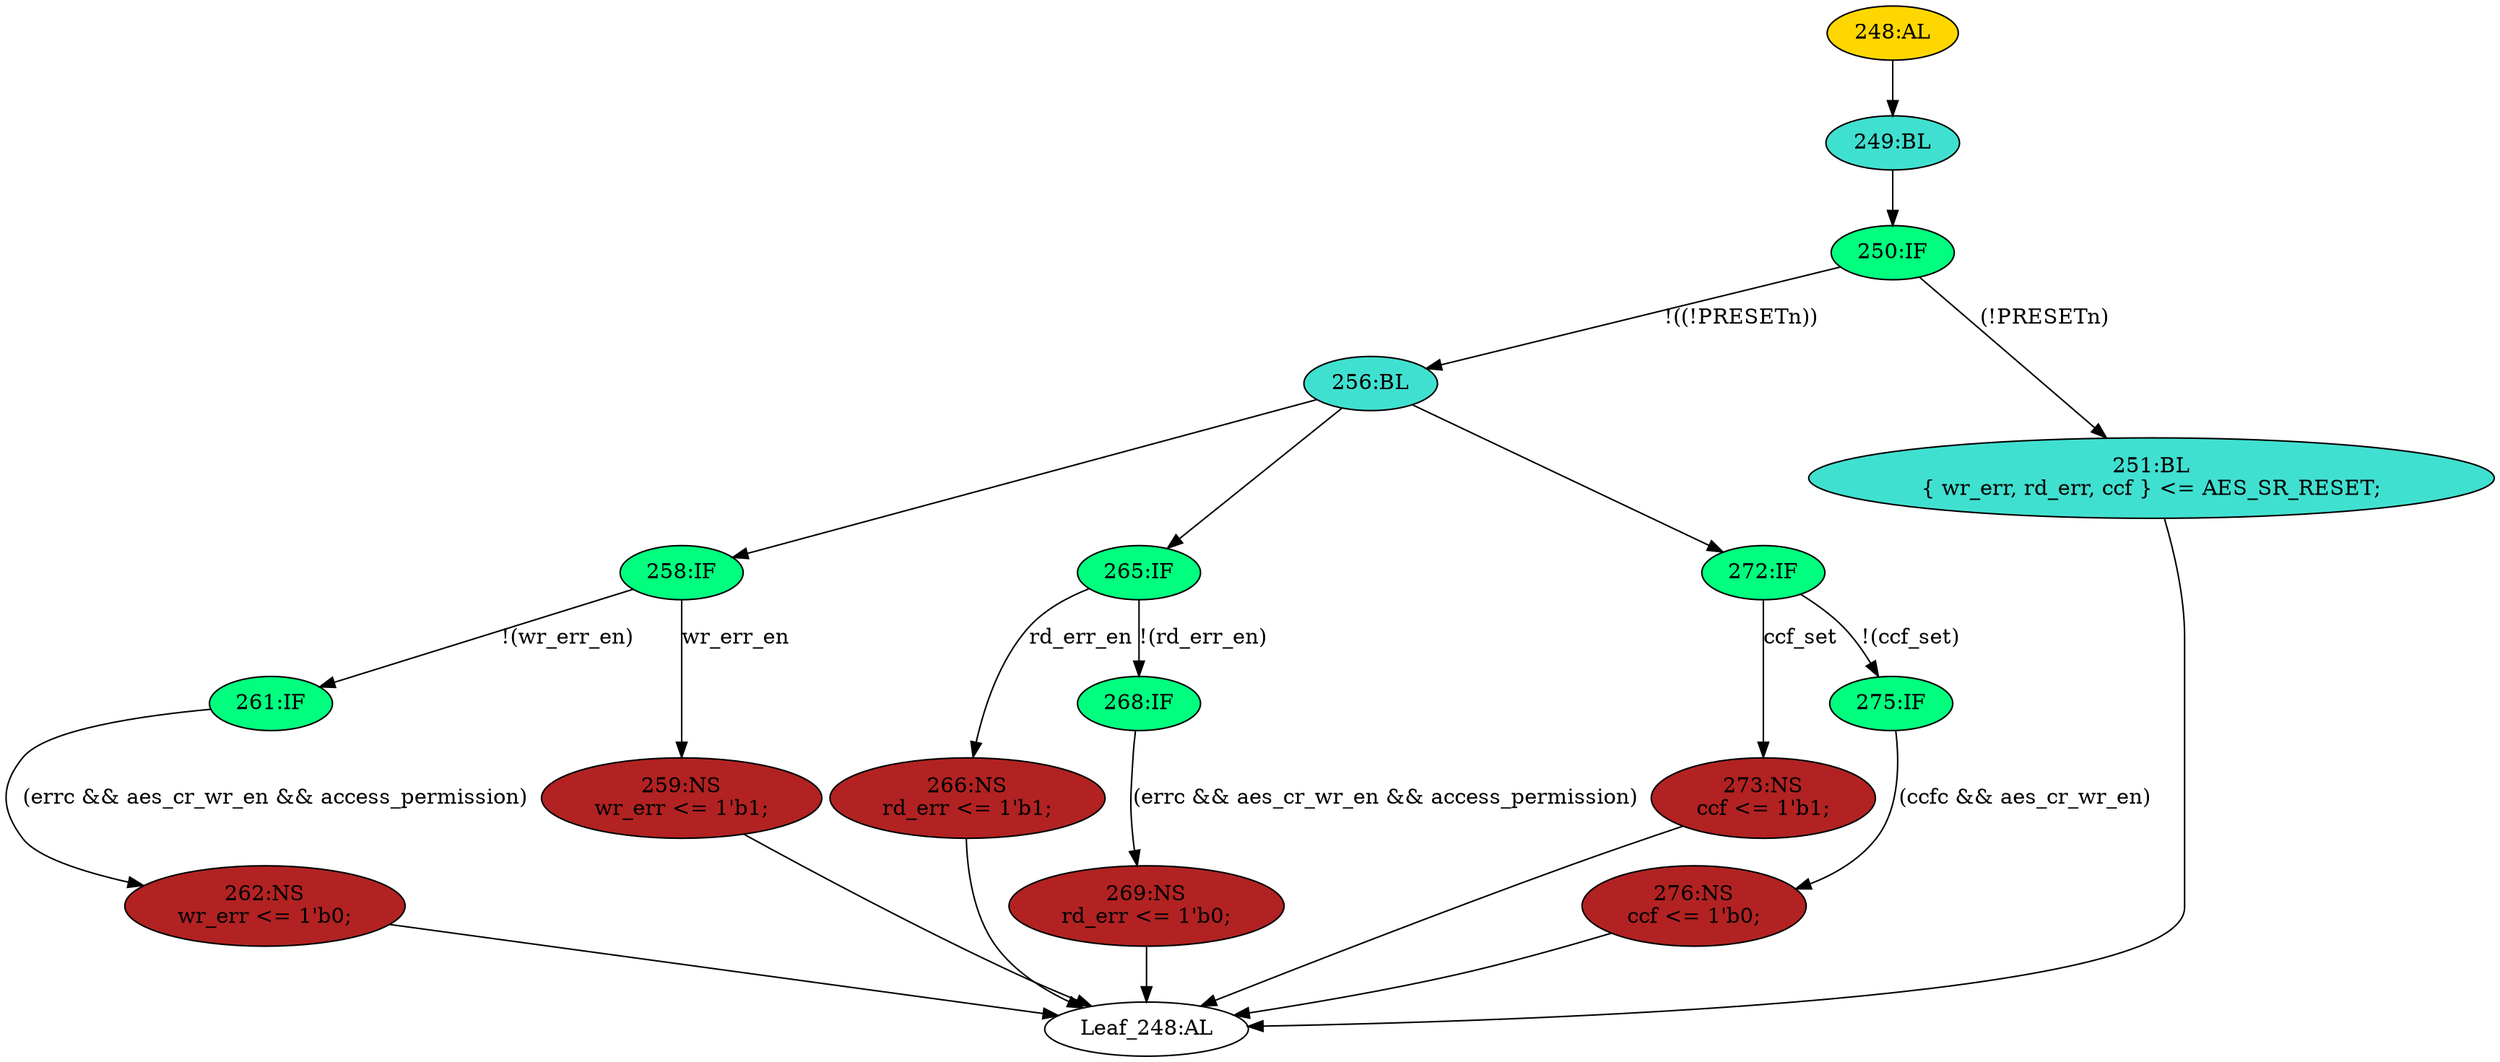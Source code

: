 strict digraph "" {
	node [label="\N"];
	"273:NS"	 [ast="<pyverilog.vparser.ast.NonblockingSubstitution object at 0x7f79abcb9850>",
		fillcolor=firebrick,
		label="273:NS
ccf <= 1'b1;",
		statements="[<pyverilog.vparser.ast.NonblockingSubstitution object at 0x7f79abcb9850>]",
		style=filled,
		typ=NonblockingSubstitution];
	"Leaf_248:AL"	 [def_var="['ccf', 'rd_err', 'wr_err']",
		label="Leaf_248:AL"];
	"273:NS" -> "Leaf_248:AL"	 [cond="[]",
		lineno=None];
	"269:NS"	 [ast="<pyverilog.vparser.ast.NonblockingSubstitution object at 0x7f79abcb3590>",
		fillcolor=firebrick,
		label="269:NS
rd_err <= 1'b0;",
		statements="[<pyverilog.vparser.ast.NonblockingSubstitution object at 0x7f79abcb3590>]",
		style=filled,
		typ=NonblockingSubstitution];
	"269:NS" -> "Leaf_248:AL"	 [cond="[]",
		lineno=None];
	"275:IF"	 [ast="<pyverilog.vparser.ast.IfStatement object at 0x7f79abcb3750>",
		fillcolor=springgreen,
		label="275:IF",
		statements="[]",
		style=filled,
		typ=IfStatement];
	"276:NS"	 [ast="<pyverilog.vparser.ast.NonblockingSubstitution object at 0x7f79abcb3810>",
		fillcolor=firebrick,
		label="276:NS
ccf <= 1'b0;",
		statements="[<pyverilog.vparser.ast.NonblockingSubstitution object at 0x7f79abcb3810>]",
		style=filled,
		typ=NonblockingSubstitution];
	"275:IF" -> "276:NS"	 [cond="['ccfc', 'aes_cr_wr_en']",
		label="(ccfc && aes_cr_wr_en)",
		lineno=275];
	"261:IF"	 [ast="<pyverilog.vparser.ast.IfStatement object at 0x7f79abcb9150>",
		fillcolor=springgreen,
		label="261:IF",
		statements="[]",
		style=filled,
		typ=IfStatement];
	"262:NS"	 [ast="<pyverilog.vparser.ast.NonblockingSubstitution object at 0x7f79abcb9190>",
		fillcolor=firebrick,
		label="262:NS
wr_err <= 1'b0;",
		statements="[<pyverilog.vparser.ast.NonblockingSubstitution object at 0x7f79abcb9190>]",
		style=filled,
		typ=NonblockingSubstitution];
	"261:IF" -> "262:NS"	 [cond="['errc', 'aes_cr_wr_en', 'access_permission']",
		label="(errc && aes_cr_wr_en && access_permission)",
		lineno=261];
	"266:NS"	 [ast="<pyverilog.vparser.ast.NonblockingSubstitution object at 0x7f79abcb3cd0>",
		fillcolor=firebrick,
		label="266:NS
rd_err <= 1'b1;",
		statements="[<pyverilog.vparser.ast.NonblockingSubstitution object at 0x7f79abcb3cd0>]",
		style=filled,
		typ=NonblockingSubstitution];
	"266:NS" -> "Leaf_248:AL"	 [cond="[]",
		lineno=None];
	"248:AL"	 [ast="<pyverilog.vparser.ast.Always object at 0x7f79abcb3e90>",
		clk_sens=True,
		fillcolor=gold,
		label="248:AL",
		sens="['PCLK', 'PRESETn']",
		statements="[]",
		style=filled,
		typ=Always,
		use_var="['ccf_set', 'AES_SR_RESET', 'errc', 'aes_cr_wr_en', 'ccfc', 'rd_err_en', 'PRESETn', 'access_permission', 'wr_err_en']"];
	"249:BL"	 [ast="<pyverilog.vparser.ast.Block object at 0x7f79abcb9050>",
		fillcolor=turquoise,
		label="249:BL",
		statements="[]",
		style=filled,
		typ=Block];
	"248:AL" -> "249:BL"	 [cond="[]",
		lineno=None];
	"262:NS" -> "Leaf_248:AL"	 [cond="[]",
		lineno=None];
	"250:IF"	 [ast="<pyverilog.vparser.ast.IfStatement object at 0x7f79abcb9090>",
		fillcolor=springgreen,
		label="250:IF",
		statements="[]",
		style=filled,
		typ=IfStatement];
	"256:BL"	 [ast="<pyverilog.vparser.ast.Block object at 0x7f79abcb90d0>",
		fillcolor=turquoise,
		label="256:BL",
		statements="[]",
		style=filled,
		typ=Block];
	"250:IF" -> "256:BL"	 [cond="['PRESETn']",
		label="!((!PRESETn))",
		lineno=250];
	"251:BL"	 [ast="<pyverilog.vparser.ast.Block object at 0x7f79abcb3c90>",
		fillcolor=turquoise,
		label="251:BL
{ wr_err, rd_err, ccf } <= AES_SR_RESET;",
		statements="[<pyverilog.vparser.ast.NonblockingSubstitution object at 0x7f79abcb3a50>]",
		style=filled,
		typ=Block];
	"250:IF" -> "251:BL"	 [cond="['PRESETn']",
		label="(!PRESETn)",
		lineno=250];
	"258:IF"	 [ast="<pyverilog.vparser.ast.IfStatement object at 0x7f79abcb9110>",
		fillcolor=springgreen,
		label="258:IF",
		statements="[]",
		style=filled,
		typ=IfStatement];
	"256:BL" -> "258:IF"	 [cond="[]",
		lineno=None];
	"265:IF"	 [ast="<pyverilog.vparser.ast.IfStatement object at 0x7f79abcb9590>",
		fillcolor=springgreen,
		label="265:IF",
		statements="[]",
		style=filled,
		typ=IfStatement];
	"256:BL" -> "265:IF"	 [cond="[]",
		lineno=None];
	"272:IF"	 [ast="<pyverilog.vparser.ast.IfStatement object at 0x7f79abcb9810>",
		fillcolor=springgreen,
		label="272:IF",
		statements="[]",
		style=filled,
		typ=IfStatement];
	"256:BL" -> "272:IF"	 [cond="[]",
		lineno=None];
	"258:IF" -> "261:IF"	 [cond="['wr_err_en']",
		label="!(wr_err_en)",
		lineno=258];
	"259:NS"	 [ast="<pyverilog.vparser.ast.NonblockingSubstitution object at 0x7f79abcb9410>",
		fillcolor=firebrick,
		label="259:NS
wr_err <= 1'b1;",
		statements="[<pyverilog.vparser.ast.NonblockingSubstitution object at 0x7f79abcb9410>]",
		style=filled,
		typ=NonblockingSubstitution];
	"258:IF" -> "259:NS"	 [cond="['wr_err_en']",
		label=wr_err_en,
		lineno=258];
	"265:IF" -> "266:NS"	 [cond="['rd_err_en']",
		label=rd_err_en,
		lineno=265];
	"268:IF"	 [ast="<pyverilog.vparser.ast.IfStatement object at 0x7f79abcb95d0>",
		fillcolor=springgreen,
		label="268:IF",
		statements="[]",
		style=filled,
		typ=IfStatement];
	"265:IF" -> "268:IF"	 [cond="['rd_err_en']",
		label="!(rd_err_en)",
		lineno=265];
	"259:NS" -> "Leaf_248:AL"	 [cond="[]",
		lineno=None];
	"251:BL" -> "Leaf_248:AL"	 [cond="[]",
		lineno=None];
	"272:IF" -> "273:NS"	 [cond="['ccf_set']",
		label=ccf_set,
		lineno=272];
	"272:IF" -> "275:IF"	 [cond="['ccf_set']",
		label="!(ccf_set)",
		lineno=272];
	"276:NS" -> "Leaf_248:AL"	 [cond="[]",
		lineno=None];
	"249:BL" -> "250:IF"	 [cond="[]",
		lineno=None];
	"268:IF" -> "269:NS"	 [cond="['errc', 'aes_cr_wr_en', 'access_permission']",
		label="(errc && aes_cr_wr_en && access_permission)",
		lineno=268];
}
